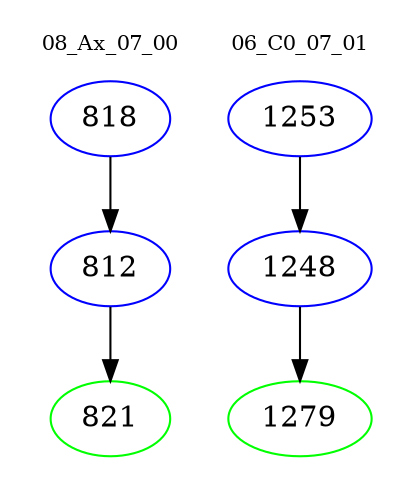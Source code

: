 digraph{
subgraph cluster_0 {
color = white
label = "08_Ax_07_00";
fontsize=10;
T0_818 [label="818", color="blue"]
T0_818 -> T0_812 [color="black"]
T0_812 [label="812", color="blue"]
T0_812 -> T0_821 [color="black"]
T0_821 [label="821", color="green"]
}
subgraph cluster_1 {
color = white
label = "06_C0_07_01";
fontsize=10;
T1_1253 [label="1253", color="blue"]
T1_1253 -> T1_1248 [color="black"]
T1_1248 [label="1248", color="blue"]
T1_1248 -> T1_1279 [color="black"]
T1_1279 [label="1279", color="green"]
}
}
